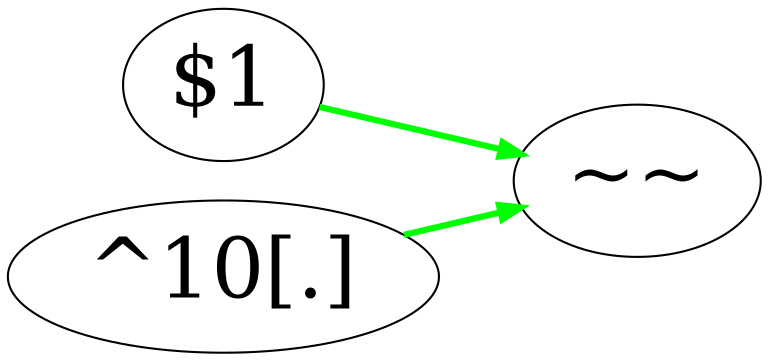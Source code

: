 digraph G {

	graph [
		size="8.5,8.5"
		rankdir="LR"
	];
	node [
		fontsize=40
	]
	edge [
		color=green
		weight=1
		penwidth=3
	]
	"$1" -> "~~"
	"^10[.]" -> "~~"
}
